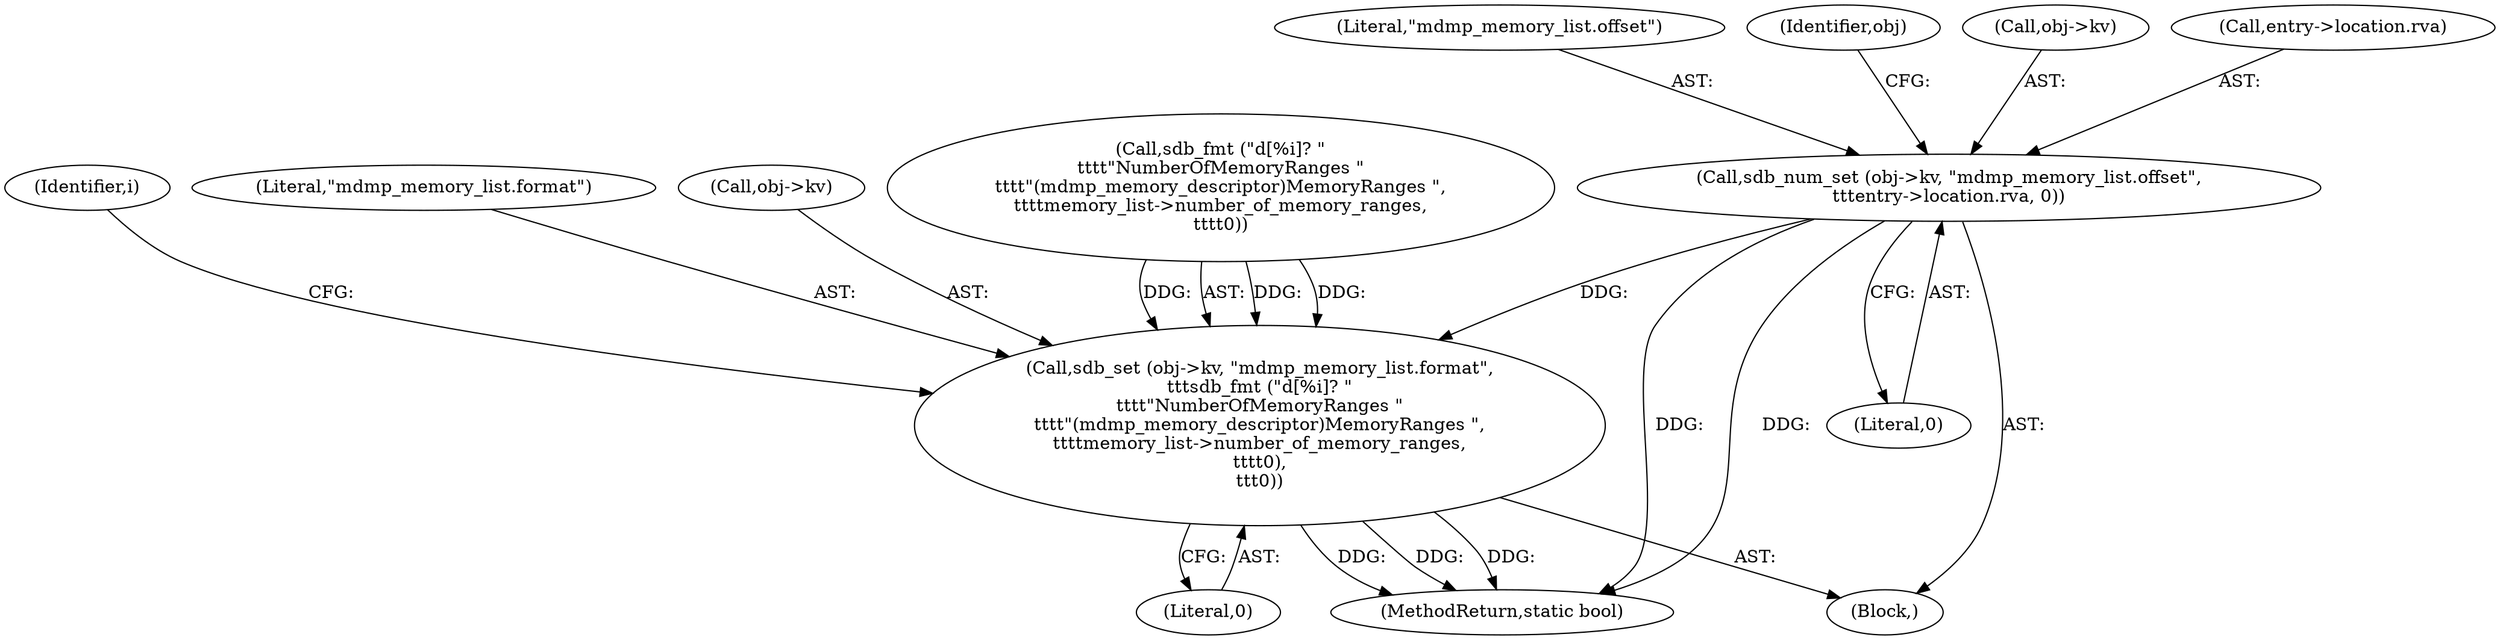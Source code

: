 digraph "0_radare2_40b021ba29c8f90ccf7c879fde2580bc73a17e8e_0@pointer" {
"1000336" [label="(Call,sdb_num_set (obj->kv, \"mdmp_memory_list.offset\",\n\t\t\tentry->location.rva, 0))"];
"1000347" [label="(Call,sdb_set (obj->kv, \"mdmp_memory_list.format\",\n\t\t\tsdb_fmt (\"d[%i]? \"\n\t\t\t\t\"NumberOfMemoryRanges \"\n\t\t\t\t\"(mdmp_memory_descriptor)MemoryRanges \",\n\t\t\t\tmemory_list->number_of_memory_ranges,\n\t\t\t\t0),\n\t\t\t0))"];
"1000340" [label="(Literal,\"mdmp_memory_list.offset\")"];
"1000351" [label="(Literal,\"mdmp_memory_list.format\")"];
"1000349" [label="(Identifier,obj)"];
"1000347" [label="(Call,sdb_set (obj->kv, \"mdmp_memory_list.format\",\n\t\t\tsdb_fmt (\"d[%i]? \"\n\t\t\t\t\"NumberOfMemoryRanges \"\n\t\t\t\t\"(mdmp_memory_descriptor)MemoryRanges \",\n\t\t\t\tmemory_list->number_of_memory_ranges,\n\t\t\t\t0),\n\t\t\t0))"];
"1000352" [label="(Call,sdb_fmt (\"d[%i]? \"\n\t\t\t\t\"NumberOfMemoryRanges \"\n\t\t\t\t\"(mdmp_memory_descriptor)MemoryRanges \",\n\t\t\t\tmemory_list->number_of_memory_ranges,\n\t\t\t\t0))"];
"1000337" [label="(Call,obj->kv)"];
"1001137" [label="(MethodReturn,static bool)"];
"1000348" [label="(Call,obj->kv)"];
"1000341" [label="(Call,entry->location.rva)"];
"1000361" [label="(Identifier,i)"];
"1000346" [label="(Literal,0)"];
"1000166" [label="(Block,)"];
"1000336" [label="(Call,sdb_num_set (obj->kv, \"mdmp_memory_list.offset\",\n\t\t\tentry->location.rva, 0))"];
"1000358" [label="(Literal,0)"];
"1000336" -> "1000166"  [label="AST: "];
"1000336" -> "1000346"  [label="CFG: "];
"1000337" -> "1000336"  [label="AST: "];
"1000340" -> "1000336"  [label="AST: "];
"1000341" -> "1000336"  [label="AST: "];
"1000346" -> "1000336"  [label="AST: "];
"1000349" -> "1000336"  [label="CFG: "];
"1000336" -> "1001137"  [label="DDG: "];
"1000336" -> "1001137"  [label="DDG: "];
"1000336" -> "1000347"  [label="DDG: "];
"1000347" -> "1000166"  [label="AST: "];
"1000347" -> "1000358"  [label="CFG: "];
"1000348" -> "1000347"  [label="AST: "];
"1000351" -> "1000347"  [label="AST: "];
"1000352" -> "1000347"  [label="AST: "];
"1000358" -> "1000347"  [label="AST: "];
"1000361" -> "1000347"  [label="CFG: "];
"1000347" -> "1001137"  [label="DDG: "];
"1000347" -> "1001137"  [label="DDG: "];
"1000347" -> "1001137"  [label="DDG: "];
"1000352" -> "1000347"  [label="DDG: "];
"1000352" -> "1000347"  [label="DDG: "];
"1000352" -> "1000347"  [label="DDG: "];
}
